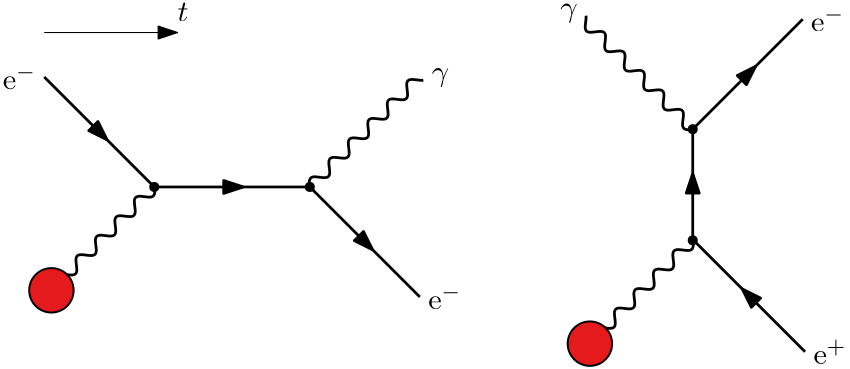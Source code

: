 <?xml version="1.0"?>
<!DOCTYPE ipe SYSTEM "ipe.dtd">
<ipe version="70107" creator="Ipe 7.2.2">
<info created="D:20160418231426" modified="D:20160426204550"/>
<ipestyle name="basic">
<symbol name="arrow/arc(spx)">
<path stroke="sym-stroke" fill="sym-stroke" pen="sym-pen">
0 0 m
-1 0.333 l
-1 -0.333 l
h
</path>
</symbol>
<symbol name="arrow/farc(spx)">
<path stroke="sym-stroke" fill="white" pen="sym-pen">
0 0 m
-1 0.333 l
-1 -0.333 l
h
</path>
</symbol>
<symbol name="arrow/ptarc(spx)">
<path stroke="sym-stroke" fill="sym-stroke" pen="sym-pen">
0 0 m
-1 0.333 l
-0.8 0 l
-1 -0.333 l
h
</path>
</symbol>
<symbol name="arrow/fptarc(spx)">
<path stroke="sym-stroke" fill="white" pen="sym-pen">
0 0 m
-1 0.333 l
-0.8 0 l
-1 -0.333 l
h
</path>
</symbol>
<symbol name="mark/circle(sx)" transformations="translations">
<path fill="sym-stroke">
0.6 0 0 0.6 0 0 e
0.4 0 0 0.4 0 0 e
</path>
</symbol>
<symbol name="mark/disk(sx)" transformations="translations">
<path fill="sym-stroke">
0.6 0 0 0.6 0 0 e
</path>
</symbol>
<symbol name="mark/fdisk(sfx)" transformations="translations">
<group>
<path fill="sym-fill">
0.5 0 0 0.5 0 0 e
</path>
<path fill="sym-stroke" fillrule="eofill">
0.6 0 0 0.6 0 0 e
0.4 0 0 0.4 0 0 e
</path>
</group>
</symbol>
<symbol name="mark/box(sx)" transformations="translations">
<path fill="sym-stroke" fillrule="eofill">
-0.6 -0.6 m
0.6 -0.6 l
0.6 0.6 l
-0.6 0.6 l
h
-0.4 -0.4 m
0.4 -0.4 l
0.4 0.4 l
-0.4 0.4 l
h
</path>
</symbol>
<symbol name="mark/square(sx)" transformations="translations">
<path fill="sym-stroke">
-0.6 -0.6 m
0.6 -0.6 l
0.6 0.6 l
-0.6 0.6 l
h
</path>
</symbol>
<symbol name="mark/fsquare(sfx)" transformations="translations">
<group>
<path fill="sym-fill">
-0.5 -0.5 m
0.5 -0.5 l
0.5 0.5 l
-0.5 0.5 l
h
</path>
<path fill="sym-stroke" fillrule="eofill">
-0.6 -0.6 m
0.6 -0.6 l
0.6 0.6 l
-0.6 0.6 l
h
-0.4 -0.4 m
0.4 -0.4 l
0.4 0.4 l
-0.4 0.4 l
h
</path>
</group>
</symbol>
<symbol name="mark/cross(sx)" transformations="translations">
<group>
<path fill="sym-stroke">
-0.43 -0.57 m
0.57 0.43 l
0.43 0.57 l
-0.57 -0.43 l
h
</path>
<path fill="sym-stroke">
-0.43 0.57 m
0.57 -0.43 l
0.43 -0.57 l
-0.57 0.43 l
h
</path>
</group>
</symbol>
<symbol name="arrow/fnormal(spx)">
<path stroke="sym-stroke" fill="white" pen="sym-pen">
0 0 m
-1 0.333 l
-1 -0.333 l
h
</path>
</symbol>
<symbol name="arrow/pointed(spx)">
<path stroke="sym-stroke" fill="sym-stroke" pen="sym-pen">
0 0 m
-1 0.333 l
-0.8 0 l
-1 -0.333 l
h
</path>
</symbol>
<symbol name="arrow/fpointed(spx)">
<path stroke="sym-stroke" fill="white" pen="sym-pen">
0 0 m
-1 0.333 l
-0.8 0 l
-1 -0.333 l
h
</path>
</symbol>
<symbol name="arrow/linear(spx)">
<path stroke="sym-stroke" pen="sym-pen">
-1 0.333 m
0 0 l
-1 -0.333 l
</path>
</symbol>
<symbol name="arrow/fdouble(spx)">
<path stroke="sym-stroke" fill="white" pen="sym-pen">
0 0 m
-1 0.333 l
-1 -0.333 l
h
-1 0 m
-2 0.333 l
-2 -0.333 l
h
</path>
</symbol>
<symbol name="arrow/double(spx)">
<path stroke="sym-stroke" fill="sym-stroke" pen="sym-pen">
0 0 m
-1 0.333 l
-1 -0.333 l
h
-1 0 m
-2 0.333 l
-2 -0.333 l
h
</path>
</symbol>
<pen name="heavier" value="0.8"/>
<pen name="fat" value="1.2"/>
<pen name="ultrafat" value="2"/>
<symbolsize name="large" value="5"/>
<symbolsize name="small" value="2"/>
<symbolsize name="tiny" value="1.1"/>
<arrowsize name="large" value="10"/>
<arrowsize name="small" value="5"/>
<arrowsize name="tiny" value="3"/>
<color name="red" value="1 0 0"/>
<color name="green" value="0 1 0"/>
<color name="blue" value="0 0 1"/>
<color name="yellow" value="1 1 0"/>
<color name="orange" value="1 0.647 0"/>
<color name="gold" value="1 0.843 0"/>
<color name="purple" value="0.627 0.125 0.941"/>
<color name="gray" value="0.745"/>
<color name="brown" value="0.647 0.165 0.165"/>
<color name="navy" value="0 0 0.502"/>
<color name="pink" value="1 0.753 0.796"/>
<color name="seagreen" value="0.18 0.545 0.341"/>
<color name="turquoise" value="0.251 0.878 0.816"/>
<color name="violet" value="0.933 0.51 0.933"/>
<color name="darkblue" value="0 0 0.545"/>
<color name="darkcyan" value="0 0.545 0.545"/>
<color name="darkgray" value="0.663"/>
<color name="darkgreen" value="0 0.392 0"/>
<color name="darkmagenta" value="0.545 0 0.545"/>
<color name="darkorange" value="1 0.549 0"/>
<color name="darkred" value="0.545 0 0"/>
<color name="lightblue" value="0.678 0.847 0.902"/>
<color name="lightcyan" value="0.878 1 1"/>
<color name="lightgray" value="0.827"/>
<color name="lightgreen" value="0.565 0.933 0.565"/>
<color name="lightyellow" value="1 1 0.878"/>
<dashstyle name="dashed" value="[4] 0"/>
<dashstyle name="dotted" value="[1 3] 0"/>
<dashstyle name="dash dotted" value="[4 2 1 2] 0"/>
<dashstyle name="dash dot dotted" value="[4 2 1 2 1 2] 0"/>
<textsize name="large" value="\large"/>
<textsize name="Large" value="\Large"/>
<textsize name="LARGE" value="\LARGE"/>
<textsize name="huge" value="\huge"/>
<textsize name="Huge" value="\Huge"/>
<textsize name="small" value="\small"/>
<textsize name="footnote" value="\footnotesize"/>
<textsize name="tiny" value="\tiny"/>
<textstyle name="center" begin="\begin{center}" end="\end{center}"/>
<textstyle name="itemize" begin="\begin{itemize}" end="\end{itemize}"/>
<textstyle name="item" begin="\begin{itemize}\item{}" end="\end{itemize}"/>
<gridsize name="4 pts" value="4"/>
<gridsize name="8 pts (~3 mm)" value="8"/>
<gridsize name="16 pts (~6 mm)" value="16"/>
<gridsize name="32 pts (~12 mm)" value="32"/>
<gridsize name="10 pts (~3.5 mm)" value="10"/>
<gridsize name="20 pts (~7 mm)" value="20"/>
<gridsize name="14 pts (~5 mm)" value="14"/>
<gridsize name="28 pts (~10 mm)" value="28"/>
<gridsize name="56 pts (~20 mm)" value="56"/>
<anglesize name="90 deg" value="90"/>
<anglesize name="60 deg" value="60"/>
<anglesize name="45 deg" value="45"/>
<anglesize name="30 deg" value="30"/>
<anglesize name="22.5 deg" value="22.5"/>
<opacity name="10%" value="0.1"/>
<opacity name="30%" value="0.3"/>
<opacity name="50%" value="0.5"/>
<opacity name="75%" value="0.75"/>
<tiling name="falling" angle="-60" step="4" width="1"/>
<tiling name="rising" angle="30" step="4" width="1"/>
</ipestyle>
<page>
<layer name="bremsstrahlung"/>
<layer name="template"/>
<layer name="pair_production"/>
<view layers="bremsstrahlung pair_production" active="pair_production"/>
<path layer="template" matrix="0 1 -1 0 987.21 411.768" stroke="black" pen="1">
224.351 507.156 m
224.885 508.001
225.419 508.587
225.953 508.913 c
226.487 509.24
227.021 509.307
227.555 509.009 c
228.089 508.711
228.622 508.048
229.156 507.353 c
229.69 506.658
230.224 505.931
230.758 505.511 c
231.292 505.091
231.826 504.977
232.36 505.225 c
232.894 505.473
233.428 506.083
233.962 506.765 c
234.496 507.448
235.03 508.204
235.564 508.675 c
236.098 509.147
236.632 509.334
237.166 509.149 c
237.7 508.964
238.234 508.406
238.768 507.739 c
239.302 507.072
239.836 506.296
240.37 505.778 c
240.904 505.26
241.438 505
241.972 505.12 c
242.506 505.241
243.04 505.743
243.574 506.388 c
244.108 507.033
244.642 507.823
245.176 508.382 c
245.71 508.942
246.244 509.273
246.778 509.217 c
247.312 509.162
247.846 508.722
248.38 508.104 c
248.914 507.486
249.447 506.691
249.981 506.094 c
250.515 505.498
251.049 505.1
251.583 505.089 c
252.117 505.078
252.651 505.454
253.185 506.039 c
253.719 506.624
254.253 507.417
254.787 508.045 c
255.321 508.673
255.855 509.134
256.389 509.211 c
256.923 509.288
257.457 508.981
257.991 508.434 c
258.525 507.888
259.059 507.103
259.593 506.449 c
260.127 505.796
260.661 505.275
261.195 505.133 c
261.729 504.99
262.263 505.227
262.797 505.73 c
263.331 506.233
263.865 507.003
264.399 507.676 c
264.933 508.349
265.467 508.924
266.001 509.131 c
266.535 509.337
267.068 509.174
267.602 508.719 c
268.136 508.264
268.67 507.516
269.204 506.83 c
269.738 506.143
270.272 505.518
270.806 505.25 c
271.34 504.981
271.874 505.069
272.408 505.472 c
272.942 505.876
273.476 506.594
274.01 507.288 c
274.544 507.981
275.078 508.651
275.612 508.979 c
276.146 509.307
276.68 509.295
277.214 508.947 c
277.748 508.599
278.282 507.917
278.816 507.222 c
279.35 506.527
279.884 505.82
280.418 505.435 c
280.952 505.05
281.486 504.987
282.02 505.276 c
282.554 505.565
283.088 506.205
283.622 506.895 c
284.156 507.584
284.69 508.323
285.223 508.761 c
285.757 509.199
286.291 509.338
286.825 509.11 c
287.359 508.883
287.893 508.29
288.427 507.612 c
288.961 506.934
289.495 506.171
290.029 505.683 c
290.563 505.195
291.097 504.983
291.631 505.147 c
292.165 505.311
292.699 505.851
293.233 506.511 c
293.767 507.172
294.301 507.953
294.835 508.485 c
295.369 509.018
295.903 509.302
296.437 509.203 c
296.971 509.104
297.505 508.622
298.039 507.985 c
298.573 507.349
299.107 506.557
299.641 505.984 c
300.175 505.412
300.709 505.058
301.243 505.091 c
301.777 505.124
302.311 505.544
302.845 506.151 c
303.379 506.759
303.913 507.554
304.446 508.162 c
304.98 508.769
305.514 509.189
306.048 509.222 c
306.582 509.255
307.116 508.901
307.65 508.329 c
308.184 507.756
308.718 506.964
309.252 506.328 c
309.786 505.691
310.32 505.209
310.854 505.11 c
311.388 505.011
311.922 505.295
312.456 505.828 c
312.99 506.36
313.524 507.141
314.058 507.802 c
314.592 508.462
315.126 509.002
315.66 509.166 c
316.194 509.33
316.728 509.118
317.262 508.63 c
317.796 508.142
318.33 507.379
318.864 506.701 c
319.398 506.023
319.932 505.43
320.466 505.203 c
321 504.975
321.534 505.113
322.068 505.552 c
322.602 505.99
323.136 506.729
323.67 507.418 c
324.204 508.108
324.738 508.748
325.272 509.037 c
325.805 509.326
326.339 509.263
326.873 508.878 c
327.407 508.493
327.941 507.786
328.475 507.091 c
329.009 506.396
329.543 505.714
330.077 505.366 c
330.611 505.018
331.145 505.006
331.679 505.334 c
332.213 505.662
332.747 506.332
333.281 507.025 c
333.815 507.719
334.349 508.437
334.883 508.841 c
335.417 509.244
335.951 509.332
336.485 509.063 c
337.019 508.795
337.553 508.17
338.087 507.483 c
338.621 506.797
339.155 506.049
339.689 505.594 c
340.223 505.139
340.757 504.976
341.291 505.182 c
341.825 505.389
342.359 505.964
342.893 506.637 c
343.426 507.31
343.96 508.08
344.494 508.583 c
345.028 509.086
345.562 509.322
346.096 509.18 c
346.63 509.038
347.164 508.517
347.698 507.864 c
348.232 507.21
348.766 506.425
349.3 505.878 c
349.834 505.332
350.368 505.025
350.902 505.102 c
351.436 505.179
351.97 505.64
352.504 506.268 c
353.038 506.896
353.572 507.689
354.106 508.274 c
354.64 508.859
355.174 509.235
355.708 509.224 c
356.242 509.213
356.776 508.815
357.31 508.218 c
357.844 507.622
358.378 506.827
358.912 506.209 c
359.446 505.591
359.98 505.151
360.514 505.096 c
361.048 505.04
361.581 505.371
362.115 505.931 c
362.649 506.49
363.183 507.28
363.717 507.925 c
364.251 508.57
364.785 509.072
365.319 509.193 c
365.853 509.313
366.387 509.053
366.921 508.535 c
367.455 508.017
367.989 507.241
368.523 506.574 c
369.057 505.907
369.591 505.349
370.125 505.164 c
370.659 504.979
371.193 505.166
371.727 505.638 c
372.261 506.109
372.795 506.865
373.329 507.548 c
373.863 508.23
374.397 508.84
374.931 509.088 c
375.465 509.336
375.999 509.222
376.533 508.802 c
377.067 508.381
377.601 507.655
378.135 506.96 c
378.669 506.265
379.203 505.602
379.737 505.304 c
380.271 505.006
380.804 505.073
381.338 505.4 c
381.872 505.726
382.406 506.312
382.94 507.156 c
280.418 505.435 m
280.952 505.05
281.486 504.987
282.02 505.276 c
282.554 505.565
283.088 506.205
283.622 506.895 c
284.156 507.584
284.69 508.323
285.223 508.761 c
285.757 509.199
286.291 509.338
286.825 509.11 c
287.359 508.883
287.893 508.29
288.427 507.612 c
288.961 506.934
289.495 506.171
290.029 505.683 c
290.563 505.195
291.097 504.983
291.631 505.147 c
292.165 505.311
292.699 505.851
293.233 506.511 c
293.767 507.172
294.301 507.953
294.835 508.485 c
295.369 509.018
295.903 509.302
296.437 509.203 c
296.971 509.104
297.505 508.622
298.039 507.985 c
298.573 507.349
299.107 506.557
299.641 505.984 c
300.175 505.412
300.709 505.058
301.243 505.091 c
301.777 505.124
302.311 505.544
302.845 506.151 c
303.379 506.759
303.913 507.554
304.446 508.162 c
304.98 508.769
305.514 509.189
306.048 509.222 c
306.582 509.255
307.116 508.901
307.65 508.329 c
308.184 507.756
308.718 506.964
309.252 506.328 c
309.786 505.691
310.32 505.209
310.854 505.11 c
311.388 505.011
311.922 505.295
312.456 505.828 c
312.99 506.36
313.524 507.141
314.058 507.802 c
314.592 508.462
315.126 509.002
315.66 509.166 c
316.194 509.33
316.728 509.118
317.262 508.63 c
317.796 508.142
318.33 507.379
318.864 506.701 c
319.398 506.023
319.932 505.43
320.466 505.203 c
321 504.975
321.534 505.113
322.068 505.552 c
322.602 505.99
323.136 506.729
323.67 507.418 c
324.204 508.108
324.738 508.748
325.272 509.037 c
325.805 509.326
326.339 509.263
326.873 508.878 c
327.407 508.493
327.941 507.786
328.475 507.091 c
329.009 506.396
329.543 505.714
330.077 505.366 c
330.611 505.018
331.145 505.006
331.679 505.334 c
332.213 505.662
332.747 506.332
333.281 507.025 c
333.815 507.719
334.349 508.437
334.883 508.841 c
335.417 509.244
335.951 509.332
336.485 509.063 c
337.019 508.795
337.553 508.17
338.087 507.483 c
338.621 506.797
339.155 506.049
339.689 505.594 c
340.223 505.139
340.757 504.976
341.291 505.182 c
341.825 505.389
342.359 505.964
342.893 506.637 c
343.426 507.31
343.96 508.08
344.494 508.583 c
345.028 509.086
345.562 509.322
346.096 509.18 c
346.63 509.038
347.164 508.517
347.698 507.864 c
348.232 507.21
348.766 506.425
349.3 505.878 c
349.834 505.332
350.368 505.025
350.902 505.102 c
351.436 505.179
351.97 505.64
352.504 506.268 c
353.038 506.896
353.572 507.689
354.106 508.274 c
354.64 508.859
355.174 509.235
355.708 509.224 c
356.242 509.213
356.776 508.815
357.31 508.218 c
357.844 507.622
358.378 506.827
358.912 506.209 c
359.446 505.591
359.98 505.151
360.514 505.096 c
361.048 505.04
361.581 505.371
362.115 505.931 c
362.649 506.49
363.183 507.28
363.717 507.925 c
364.251 508.57
364.785 509.072
365.319 509.193 c
365.853 509.313
366.387 509.053
366.921 508.535 c
367.455 508.017
367.989 507.241
368.523 506.574 c
369.057 505.907
369.591 505.349
370.125 505.164 c
370.659 504.979
371.193 505.166
371.727 505.638 c
372.261 506.109
372.795 506.865
373.329 507.548 c
373.863 508.23
374.397 508.84
374.931 509.088 c
375.465 509.336
375.999 509.222
376.533 508.802 c
377.067 508.381
377.601 507.655
378.135 506.96 c
378.669 506.265
379.203 505.602
379.737 505.304 c
380.271 505.006
380.804 505.073
381.338 505.4 c
381.872 505.726
382.406 506.312
382.94 507.156 c
</path>
<group layer="pair_production" matrix="0.707107 0.707107 -0.707107 0.707107 657.547 262.709">
<path stroke="black" pen="1" arrow="normal/normal">
112 576 m
144 576 l
</path>
<path stroke="black" pen="1">
144 576 m
168 576 l
</path>
</group>
<path matrix="-0.707107 0.707107 -0.707107 -0.707107 846.703 949.172" stroke="black" pen="1">
224.351 507.156 m
224.885 508.001
225.419 508.587
225.953 508.913 c
226.487 509.24
227.021 509.307
227.555 509.009 c
228.089 508.711
228.622 508.048
229.156 507.353 c
229.69 506.658
230.224 505.931
230.758 505.511 c
231.292 505.091
231.826 504.977
232.36 505.225 c
232.894 505.473
233.428 506.083
233.962 506.765 c
234.496 507.448
235.03 508.204
235.564 508.675 c
236.098 509.147
236.632 509.334
237.166 509.149 c
237.7 508.964
238.234 508.406
238.768 507.739 c
239.302 507.072
239.836 506.296
240.37 505.778 c
240.904 505.26
241.438 505
241.972 505.12 c
242.506 505.241
243.04 505.743
243.574 506.388 c
244.108 507.033
244.642 507.823
245.176 508.382 c
245.71 508.942
246.244 509.273
246.778 509.217 c
247.312 509.162
247.846 508.722
248.38 508.104 c
248.914 507.486
249.447 506.691
249.981 506.094 c
250.515 505.498
251.049 505.1
251.583 505.089 c
252.117 505.078
252.651 505.454
253.185 506.039 c
253.719 506.624
254.253 507.417
254.787 508.045 c
255.321 508.673
255.855 509.134
256.389 509.211 c
256.923 509.288
257.457 508.981
257.991 508.434 c
258.525 507.888
259.059 507.103
259.593 506.449 c
260.127 505.796
260.661 505.275
261.195 505.133 c
261.729 504.99
262.263 505.227
262.797 505.73 c
263.331 506.233
263.865 507.003
264.399 507.676 c
264.933 508.349
265.467 508.924
266.001 509.131 c
266.535 509.337
267.068 509.174
267.602 508.719 c
268.136 508.264
268.67 507.516
269.204 506.83 c
269.738 506.143
270.272 505.518
270.806 505.25 c
271.34 504.981
271.874 505.069
272.408 505.472 c
272.942 505.876
273.476 506.594
274.01 507.288 c
274.544 507.981
275.078 508.651
275.612 508.979 c
276.146 509.307
276.68 509.295
277.214 508.947 c
277.748 508.599
278.282 507.917
278.816 507.222 c
279.35 506.527
279.884 505.82
280.418 505.435 c
</path>
<group matrix="-0.707107 0.707107 -0.707107 -0.707107 856.381 997.164">
<path stroke="black" pen="1" arrow="normal/normal">
112 576 m
144 576 l
</path>
<path stroke="black" pen="1">
144 576 m
168 576 l
</path>
</group>
<use matrix="1 0 0 1 137.449 152.742" name="mark/disk(sx)" pos="192 556.456" size="normal" stroke="black"/>
<use matrix="1 0 0 1 81.4494 192.742" name="mark/disk(sx)" pos="248 556.456" size="normal" stroke="black"/>
<group layer="bremsstrahlung" matrix="0.707107 -0.707107 0.707107 0.707107 -390.489 439.902">
<path stroke="black" pen="1" arrow="normal/normal">
112 576 m
144 576 l
</path>
<path stroke="black" pen="1">
144 576 m
168 576 l
</path>
</group>
<group matrix="1 0 0 1 23.598 152.402">
<path stroke="black" pen="1" arrow="normal/normal">
112 576 m
144 576 l
</path>
<path stroke="black" pen="1">
144 576 m
168 576 l
</path>
</group>
<path matrix="0.707107 0.707107 -0.707107 0.707107 391.572 211.148" stroke="black" pen="1">
224.351 507.156 m
224.885 508.001
225.419 508.587
225.953 508.913 c
226.487 509.24
227.021 509.307
227.555 509.009 c
228.089 508.711
228.622 508.048
229.156 507.353 c
229.69 506.658
230.224 505.931
230.758 505.511 c
231.292 505.091
231.826 504.977
232.36 505.225 c
232.894 505.473
233.428 506.083
233.962 506.765 c
234.496 507.448
235.03 508.204
235.564 508.675 c
236.098 509.147
236.632 509.334
237.166 509.149 c
237.7 508.964
238.234 508.406
238.768 507.739 c
239.302 507.072
239.836 506.296
240.37 505.778 c
240.904 505.26
241.438 505
241.972 505.12 c
242.506 505.241
243.04 505.743
243.574 506.388 c
244.108 507.033
244.642 507.823
245.176 508.382 c
245.71 508.942
246.244 509.273
246.778 509.217 c
247.312 509.162
247.846 508.722
248.38 508.104 c
248.914 507.486
249.447 506.691
249.981 506.094 c
250.515 505.498
251.049 505.1
251.583 505.089 c
252.117 505.078
252.651 505.454
253.185 506.039 c
253.719 506.624
254.253 507.417
254.787 508.045 c
255.321 508.673
255.855 509.134
256.389 509.211 c
256.923 509.288
257.457 508.981
257.991 508.434 c
258.525 507.888
259.059 507.103
259.593 506.449 c
260.127 505.796
260.661 505.275
261.195 505.133 c
261.729 504.99
262.263 505.227
262.797 505.73 c
263.331 506.233
263.865 507.003
264.399 507.676 c
264.933 508.349
265.467 508.924
266.001 509.131 c
266.535 509.337
267.068 509.174
267.602 508.719 c
268.136 508.264
268.67 507.516
269.204 506.83 c
269.738 506.143
270.272 505.518
270.806 505.25 c
271.34 504.981
271.874 505.069
272.408 505.472 c
272.942 505.876
273.476 506.594
274.01 507.288 c
274.544 507.981
275.078 508.651
275.612 508.979 c
276.146 509.307
276.68 509.295
277.214 508.947 c
277.748 508.599
278.282 507.917
278.816 507.222 c
279.35 506.527
279.884 505.82
280.418 505.435 c
</path>
<group matrix="0.707107 -0.707107 0.707107 0.707107 -294.892 400.304">
<path stroke="black" pen="1" arrow="normal/normal">
112 576 m
144 576 l
</path>
<path stroke="black" pen="1">
144 576 m
168 576 l
</path>
</group>
<use matrix="1 0 0 1 -56.402 171.946" name="mark/disk(sx)" pos="192 556.456" size="normal" stroke="black"/>
<use matrix="1 0 0 1 -56.402 171.946" name="mark/disk(sx)" pos="248 556.456" size="normal" stroke="black"/>
<path layer="pair_production" matrix="1 0 0 1 -42.5506 -2.80165" stroke="black" pen="1" arrow="normal/normal">
372 712 m
372 736 l
</path>
<path matrix="1 0 0 1 -42.5506 -2.80165" stroke="black" pen="1">
372 736 m
372 752 l
</path>
<text layer="bremsstrahlung" matrix="1 0 0 1 -27 8" transformations="translations" pos="120 760" stroke="black" type="label" width="11.933" height="8.774" depth="0" halign="right" valign="center" size="11">$\mathrm{e}^-$</text>
<text matrix="1 0 0 1 114.196 -71.196" transformations="translations" pos="120 760" stroke="black" type="label" width="11.933" height="8.774" depth="0" valign="center" size="11">$\mathrm{e}^-$</text>
<text layer="pair_production" matrix="1 0 0 1 252.047 28.797" transformations="translations" pos="120 760" stroke="black" type="label" width="11.933" height="8.774" depth="0" valign="center" size="11">$\mathrm{e}^-$</text>
<text matrix="1 0 0 1 252.891 -90.9336" transformations="translations" pos="120 760" stroke="black" type="label" width="11.933" height="8.774" depth="0" valign="center" size="11">$\mathrm{e}^+$</text>
<text layer="bremsstrahlung" matrix="1 0 0 1 -0.539416 -8.16967" transformations="translations" pos="236 776" stroke="black" type="label" width="6.254" height="4.698" depth="2.12" valign="center" size="11">$\gamma$</text>
<text layer="pair_production" matrix="1 0 0 1 52.0209 15.0607" transformations="translations" pos="236 776" stroke="black" type="label" width="6.254" height="4.698" depth="2.12" halign="right" valign="center" size="11">$\gamma$</text>
<group layer="bremsstrahlung">
<path matrix="0.707107 -0.707107 0.707107 0.707107 -765.795 505.908" stroke="black" pen="1">
478.332 738.641 m
478.717 739.175
479.424 739.709
480.119 740.243 c
480.814 740.777
481.496 741.311
481.844 741.845 c
482.192 742.379
482.204 742.913
481.876 743.447 c
481.548 743.981
480.878 744.515
480.185 745.049 c
479.491 745.583
478.773 746.117
478.369 746.651 c
477.966 747.185
477.878 747.719
478.147 748.253 c
478.415 748.787
479.04 749.321
479.727 749.855 c
480.413 750.389
481.161 750.923
481.616 751.457 c
482.071 751.991
482.234 752.525
482.028 753.059 c
481.821 753.593
481.246 754.127
480.573 754.661 c
479.9 755.194
479.13 755.728
478.627 756.262 c
478.124 756.796
477.888 757.33
478.03 757.864 c
478.172 758.398
478.693 758.932
479.346 759.466 c
480 760
480.785 760.534
481.332 761.068 c
481.878 761.602
482.185 762.136
482.108 762.67 c
482.031 763.204
481.57 763.738
480.942 764.272 c
480.314 764.806
479.521 765.34
478.936 765.874 c
478.351 766.408
477.975 766.942
477.986 767.476 c
477.997 768.01
478.395 768.544
478.992 769.078 c
479.588 769.612
480.383 770.146
481.001 770.68 c
481.619 771.214
482.059 771.748
482.114 772.282 c
482.17 772.816
481.839 773.349
481.279 773.883 c
480.72 774.417
479.93 774.951
479.285 775.485 c
478.64 776.019
478.138 776.553
478.017 777.087 c
477.897 777.621
478.157 778.155
478.675 778.689 c
479.193 779.223
479.969 779.757
480.636 780.291 c
481.303 780.825
481.861 781.359
482.046 781.893 c
482.231 782.427
482.044 782.961
481.572 783.495 c
481.101 784.029
480.345 784.563
479.662 785.097 c
478.98 785.631
478.37 786.165
478.122 786.699 c
477.874 787.233
477.988 787.767
478.408 788.301 c
478.829 788.835
479.555 789.369
480.25 789.903 c
480.945 790.437
481.608 790.971
481.906 791.505 c
482.204 792.039
482.137 792.572
481.81 793.106 c
481.484 793.64
480.898 794.174
480.054 794.708 c
</path>
<group>
<path matrix="0.707107 -0.707107 0.707107 0.707107 -512.364 261.274" stroke="black" fill="0.894 0.102 0.11" pen="0.7">
8 0 0 8 128 736 e
</path>
</group>
</group>
<group layer="pair_production" matrix="1 0 0 1 193.851 -19.2037">
<path matrix="0.707107 -0.707107 0.707107 0.707107 -765.795 505.908" stroke="black" pen="1">
478.332 738.641 m
478.717 739.175
479.424 739.709
480.119 740.243 c
480.814 740.777
481.496 741.311
481.844 741.845 c
482.192 742.379
482.204 742.913
481.876 743.447 c
481.548 743.981
480.878 744.515
480.185 745.049 c
479.491 745.583
478.773 746.117
478.369 746.651 c
477.966 747.185
477.878 747.719
478.147 748.253 c
478.415 748.787
479.04 749.321
479.727 749.855 c
480.413 750.389
481.161 750.923
481.616 751.457 c
482.071 751.991
482.234 752.525
482.028 753.059 c
481.821 753.593
481.246 754.127
480.573 754.661 c
479.9 755.194
479.13 755.728
478.627 756.262 c
478.124 756.796
477.888 757.33
478.03 757.864 c
478.172 758.398
478.693 758.932
479.346 759.466 c
480 760
480.785 760.534
481.332 761.068 c
481.878 761.602
482.185 762.136
482.108 762.67 c
482.031 763.204
481.57 763.738
480.942 764.272 c
480.314 764.806
479.521 765.34
478.936 765.874 c
478.351 766.408
477.975 766.942
477.986 767.476 c
477.997 768.01
478.395 768.544
478.992 769.078 c
479.588 769.612
480.383 770.146
481.001 770.68 c
481.619 771.214
482.059 771.748
482.114 772.282 c
482.17 772.816
481.839 773.349
481.279 773.883 c
480.72 774.417
479.93 774.951
479.285 775.485 c
478.64 776.019
478.138 776.553
478.017 777.087 c
477.897 777.621
478.157 778.155
478.675 778.689 c
479.193 779.223
479.969 779.757
480.636 780.291 c
481.303 780.825
481.861 781.359
482.046 781.893 c
482.231 782.427
482.044 782.961
481.572 783.495 c
481.101 784.029
480.345 784.563
479.662 785.097 c
478.98 785.631
478.37 786.165
478.122 786.699 c
477.874 787.233
477.988 787.767
478.408 788.301 c
478.829 788.835
479.555 789.369
480.25 789.903 c
480.945 790.437
481.608 790.971
481.906 791.505 c
482.204 792.039
482.137 792.572
481.81 793.106 c
481.484 793.64
480.898 794.174
480.054 794.708 c
</path>
<group>
<path matrix="0.707107 -0.707107 0.707107 0.707107 -512.364 261.274" stroke="black" fill="0.894 0.102 0.11" pen="0.7">
8 0 0 8 128 736 e
</path>
</group>
</group>
<path stroke="black" arrow="normal/normal">
96 784 m
144 784 l
</path>
<text matrix="1 0 0 1 -48 -12" transformations="translations" pos="192 800" stroke="black" type="label" width="3.939" height="6.71" depth="0" valign="baseline" size="11">$t$</text>
</page>
</ipe>
